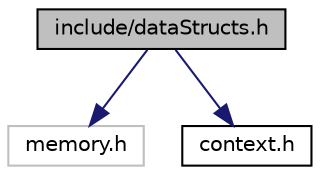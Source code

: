 digraph "include/dataStructs.h"
{
 // LATEX_PDF_SIZE
  edge [fontname="Helvetica",fontsize="10",labelfontname="Helvetica",labelfontsize="10"];
  node [fontname="Helvetica",fontsize="10",shape=record];
  Node1 [label="include/dataStructs.h",height=0.2,width=0.4,color="black", fillcolor="grey75", style="filled", fontcolor="black",tooltip="Data structures associated with processes and the functions to go with them."];
  Node1 -> Node2 [color="midnightblue",fontsize="10",style="solid",fontname="Helvetica"];
  Node2 [label="memory.h",height=0.2,width=0.4,color="grey75", fillcolor="white", style="filled",tooltip=" "];
  Node1 -> Node3 [color="midnightblue",fontsize="10",style="solid",fontname="Helvetica"];
  Node3 [label="context.h",height=0.2,width=0.4,color="black", fillcolor="white", style="filled",URL="$context_8h.html",tooltip="Header file that holds the context struct."];
}
